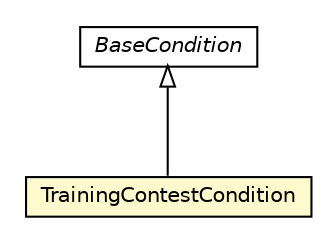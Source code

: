 #!/usr/local/bin/dot
#
# Class diagram 
# Generated by UMLGraph version 5.1 (http://www.umlgraph.org/)
#

digraph G {
	edge [fontname="Helvetica",fontsize=10,labelfontname="Helvetica",labelfontsize=10];
	node [fontname="Helvetica",fontsize=10,shape=plaintext];
	nodesep=0.25;
	ranksep=0.5;
	// cn.edu.uestc.acmicpc.db.condition.impl.TrainingContestCondition
	c3510 [label=<<table title="cn.edu.uestc.acmicpc.db.condition.impl.TrainingContestCondition" border="0" cellborder="1" cellspacing="0" cellpadding="2" port="p" bgcolor="lemonChiffon" href="./TrainingContestCondition.html">
		<tr><td><table border="0" cellspacing="0" cellpadding="1">
<tr><td align="center" balign="center"> TrainingContestCondition </td></tr>
		</table></td></tr>
		</table>>, fontname="Helvetica", fontcolor="black", fontsize=10.0];
	// cn.edu.uestc.acmicpc.db.condition.base.BaseCondition
	c3519 [label=<<table title="cn.edu.uestc.acmicpc.db.condition.base.BaseCondition" border="0" cellborder="1" cellspacing="0" cellpadding="2" port="p" href="../base/BaseCondition.html">
		<tr><td><table border="0" cellspacing="0" cellpadding="1">
<tr><td align="center" balign="center"><font face="Helvetica-Oblique"> BaseCondition </font></td></tr>
		</table></td></tr>
		</table>>, fontname="Helvetica", fontcolor="black", fontsize=10.0];
	//cn.edu.uestc.acmicpc.db.condition.impl.TrainingContestCondition extends cn.edu.uestc.acmicpc.db.condition.base.BaseCondition
	c3519:p -> c3510:p [dir=back,arrowtail=empty];
}

